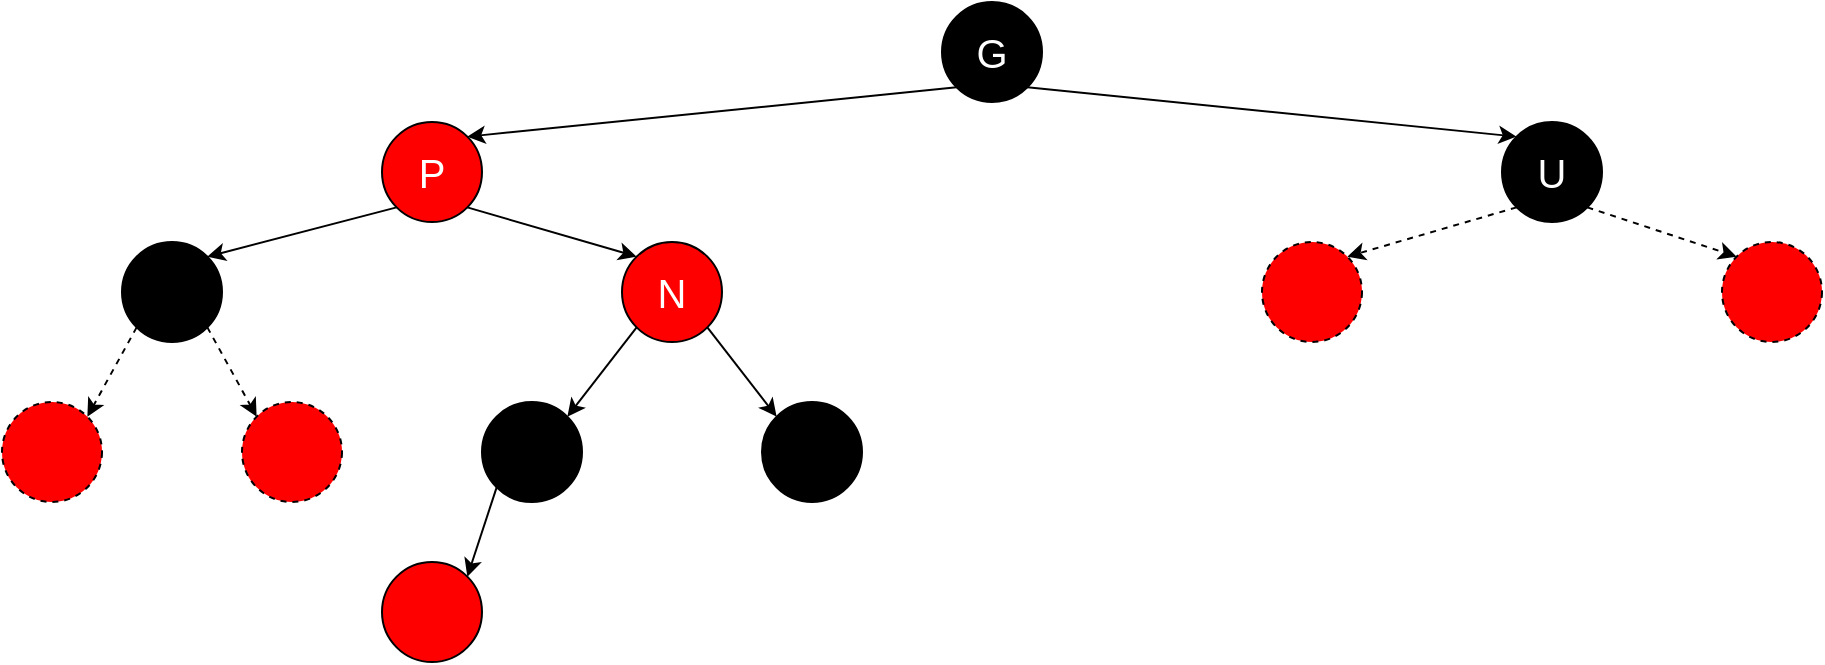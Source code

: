 <mxfile version="20.4.0" type="device"><diagram id="R-cHSDtUfPkVtpVSe-z4" name="Page-1"><mxGraphModel dx="1422" dy="761" grid="1" gridSize="10" guides="1" tooltips="1" connect="1" arrows="1" fold="1" page="1" pageScale="1" pageWidth="850" pageHeight="1100" math="0" shadow="0"><root><mxCell id="0"/><mxCell id="1" parent="0"/><mxCell id="gJLooLLxW_zo6J-UF6FN-78" style="edgeStyle=none;rounded=0;orthogonalLoop=1;jettySize=auto;html=1;exitX=0;exitY=1;exitDx=0;exitDy=0;entryX=1;entryY=0;entryDx=0;entryDy=0;fontSize=20;fontColor=#000000;" parent="1" source="gJLooLLxW_zo6J-UF6FN-79" target="gJLooLLxW_zo6J-UF6FN-80" edge="1"><mxGeometry relative="1" as="geometry"/></mxCell><mxCell id="gJLooLLxW_zo6J-UF6FN-79" value="" style="ellipse;whiteSpace=wrap;html=1;aspect=fixed;fillColor=#000000;" parent="1" vertex="1"><mxGeometry x="1000" y="540" width="50" height="50" as="geometry"/></mxCell><mxCell id="gJLooLLxW_zo6J-UF6FN-80" value="" style="ellipse;whiteSpace=wrap;html=1;aspect=fixed;fillColor=#FF0000;" parent="1" vertex="1"><mxGeometry x="950" y="620" width="50" height="50" as="geometry"/></mxCell><mxCell id="gJLooLLxW_zo6J-UF6FN-81" style="edgeStyle=none;rounded=0;orthogonalLoop=1;jettySize=auto;html=1;exitX=0;exitY=1;exitDx=0;exitDy=0;entryX=1;entryY=0;entryDx=0;entryDy=0;fontSize=20;fontColor=#000000;" parent="1" source="gJLooLLxW_zo6J-UF6FN-83" target="gJLooLLxW_zo6J-UF6FN-79" edge="1"><mxGeometry relative="1" as="geometry"/></mxCell><mxCell id="gJLooLLxW_zo6J-UF6FN-82" style="edgeStyle=none;rounded=0;orthogonalLoop=1;jettySize=auto;html=1;exitX=1;exitY=1;exitDx=0;exitDy=0;entryX=0;entryY=0;entryDx=0;entryDy=0;fontSize=20;fontColor=#000000;" parent="1" source="gJLooLLxW_zo6J-UF6FN-83" target="gJLooLLxW_zo6J-UF6FN-84" edge="1"><mxGeometry relative="1" as="geometry"/></mxCell><mxCell id="gJLooLLxW_zo6J-UF6FN-83" value="&lt;font color=&quot;#ffffff&quot;&gt;&lt;span style=&quot;font-size: 20px;&quot;&gt;N&lt;/span&gt;&lt;/font&gt;" style="ellipse;whiteSpace=wrap;html=1;aspect=fixed;fillColor=#FF0000;" parent="1" vertex="1"><mxGeometry x="1070" y="460" width="50" height="50" as="geometry"/></mxCell><mxCell id="gJLooLLxW_zo6J-UF6FN-84" value="" style="ellipse;whiteSpace=wrap;html=1;aspect=fixed;fillColor=#000000;" parent="1" vertex="1"><mxGeometry x="1140" y="540" width="50" height="50" as="geometry"/></mxCell><mxCell id="n1B0MFmd508IJaJsGRzu-1" style="edgeStyle=none;rounded=0;orthogonalLoop=1;jettySize=auto;html=1;exitX=0;exitY=1;exitDx=0;exitDy=0;entryX=1;entryY=0;entryDx=0;entryDy=0;fontSize=13;fontColor=#000000;" edge="1" parent="1" source="gJLooLLxW_zo6J-UF6FN-87" target="gJLooLLxW_zo6J-UF6FN-90"><mxGeometry relative="1" as="geometry"/></mxCell><mxCell id="n1B0MFmd508IJaJsGRzu-2" style="edgeStyle=none;rounded=0;orthogonalLoop=1;jettySize=auto;html=1;exitX=1;exitY=1;exitDx=0;exitDy=0;entryX=0;entryY=0;entryDx=0;entryDy=0;fontSize=13;fontColor=#000000;" edge="1" parent="1" source="gJLooLLxW_zo6J-UF6FN-87" target="gJLooLLxW_zo6J-UF6FN-83"><mxGeometry relative="1" as="geometry"/></mxCell><mxCell id="gJLooLLxW_zo6J-UF6FN-87" value="&lt;font color=&quot;#ffffff&quot; style=&quot;font-size: 20px;&quot;&gt;P&lt;/font&gt;" style="ellipse;whiteSpace=wrap;html=1;aspect=fixed;fillColor=#FF0000;" parent="1" vertex="1"><mxGeometry x="950" y="400" width="50" height="50" as="geometry"/></mxCell><mxCell id="gJLooLLxW_zo6J-UF6FN-88" style="edgeStyle=none;rounded=0;orthogonalLoop=1;jettySize=auto;html=1;exitX=0;exitY=1;exitDx=0;exitDy=0;entryX=1;entryY=0;entryDx=0;entryDy=0;fontSize=20;fontColor=#FFFFFF;dashed=1;" parent="1" source="gJLooLLxW_zo6J-UF6FN-90" target="gJLooLLxW_zo6J-UF6FN-91" edge="1"><mxGeometry relative="1" as="geometry"/></mxCell><mxCell id="gJLooLLxW_zo6J-UF6FN-89" style="edgeStyle=none;rounded=0;orthogonalLoop=1;jettySize=auto;html=1;exitX=1;exitY=1;exitDx=0;exitDy=0;entryX=0;entryY=0;entryDx=0;entryDy=0;dashed=1;fontSize=20;fontColor=#FFFFFF;" parent="1" source="gJLooLLxW_zo6J-UF6FN-90" target="gJLooLLxW_zo6J-UF6FN-92" edge="1"><mxGeometry relative="1" as="geometry"/></mxCell><mxCell id="gJLooLLxW_zo6J-UF6FN-90" value="" style="ellipse;whiteSpace=wrap;html=1;aspect=fixed;fillColor=#000000;" parent="1" vertex="1"><mxGeometry x="820" y="460" width="50" height="50" as="geometry"/></mxCell><mxCell id="gJLooLLxW_zo6J-UF6FN-91" value="" style="ellipse;whiteSpace=wrap;html=1;aspect=fixed;fillColor=#FF0000;dashed=1;" parent="1" vertex="1"><mxGeometry x="760" y="540" width="50" height="50" as="geometry"/></mxCell><mxCell id="gJLooLLxW_zo6J-UF6FN-92" value="" style="ellipse;whiteSpace=wrap;html=1;aspect=fixed;fillColor=#FF0000;dashed=1;" parent="1" vertex="1"><mxGeometry x="880" y="540" width="50" height="50" as="geometry"/></mxCell><mxCell id="gJLooLLxW_zo6J-UF6FN-93" style="edgeStyle=none;rounded=0;orthogonalLoop=1;jettySize=auto;html=1;exitX=0;exitY=1;exitDx=0;exitDy=0;entryX=1;entryY=0;entryDx=0;entryDy=0;fontSize=20;fontColor=#FFFFFF;" parent="1" source="gJLooLLxW_zo6J-UF6FN-95" target="gJLooLLxW_zo6J-UF6FN-87" edge="1"><mxGeometry relative="1" as="geometry"/></mxCell><mxCell id="gJLooLLxW_zo6J-UF6FN-94" style="edgeStyle=none;rounded=0;orthogonalLoop=1;jettySize=auto;html=1;exitX=1;exitY=1;exitDx=0;exitDy=0;entryX=0;entryY=0;entryDx=0;entryDy=0;fontSize=20;fontColor=#FFFFFF;" parent="1" source="gJLooLLxW_zo6J-UF6FN-95" target="gJLooLLxW_zo6J-UF6FN-98" edge="1"><mxGeometry relative="1" as="geometry"/></mxCell><mxCell id="gJLooLLxW_zo6J-UF6FN-95" value="&lt;font style=&quot;font-size: 20px;&quot; color=&quot;#ffffff&quot;&gt;G&lt;/font&gt;" style="ellipse;whiteSpace=wrap;html=1;aspect=fixed;fillColor=#000000;" parent="1" vertex="1"><mxGeometry x="1230" y="340" width="50" height="50" as="geometry"/></mxCell><mxCell id="gJLooLLxW_zo6J-UF6FN-96" style="edgeStyle=none;rounded=0;orthogonalLoop=1;jettySize=auto;html=1;exitX=0;exitY=1;exitDx=0;exitDy=0;entryX=1;entryY=0;entryDx=0;entryDy=0;fontSize=20;fontColor=#FFFFFF;dashed=1;" parent="1" source="gJLooLLxW_zo6J-UF6FN-98" target="gJLooLLxW_zo6J-UF6FN-101" edge="1"><mxGeometry relative="1" as="geometry"/></mxCell><mxCell id="gJLooLLxW_zo6J-UF6FN-97" style="edgeStyle=none;rounded=0;orthogonalLoop=1;jettySize=auto;html=1;exitX=1;exitY=1;exitDx=0;exitDy=0;entryX=0;entryY=0;entryDx=0;entryDy=0;fontSize=20;fontColor=#FFFFFF;dashed=1;" parent="1" source="gJLooLLxW_zo6J-UF6FN-98" target="gJLooLLxW_zo6J-UF6FN-104" edge="1"><mxGeometry relative="1" as="geometry"/></mxCell><mxCell id="gJLooLLxW_zo6J-UF6FN-98" value="&lt;font color=&quot;#ffffff&quot; style=&quot;font-size: 20px;&quot;&gt;U&lt;/font&gt;" style="ellipse;whiteSpace=wrap;html=1;aspect=fixed;fillColor=#000000;" parent="1" vertex="1"><mxGeometry x="1510" y="400" width="50" height="50" as="geometry"/></mxCell><mxCell id="gJLooLLxW_zo6J-UF6FN-101" value="" style="ellipse;whiteSpace=wrap;html=1;aspect=fixed;fillColor=#FF0000;dashed=1;" parent="1" vertex="1"><mxGeometry x="1390" y="460" width="50" height="50" as="geometry"/></mxCell><mxCell id="gJLooLLxW_zo6J-UF6FN-104" value="" style="ellipse;whiteSpace=wrap;html=1;aspect=fixed;fillColor=#FF0000;dashed=1;" parent="1" vertex="1"><mxGeometry x="1620" y="460" width="50" height="50" as="geometry"/></mxCell></root></mxGraphModel></diagram></mxfile>